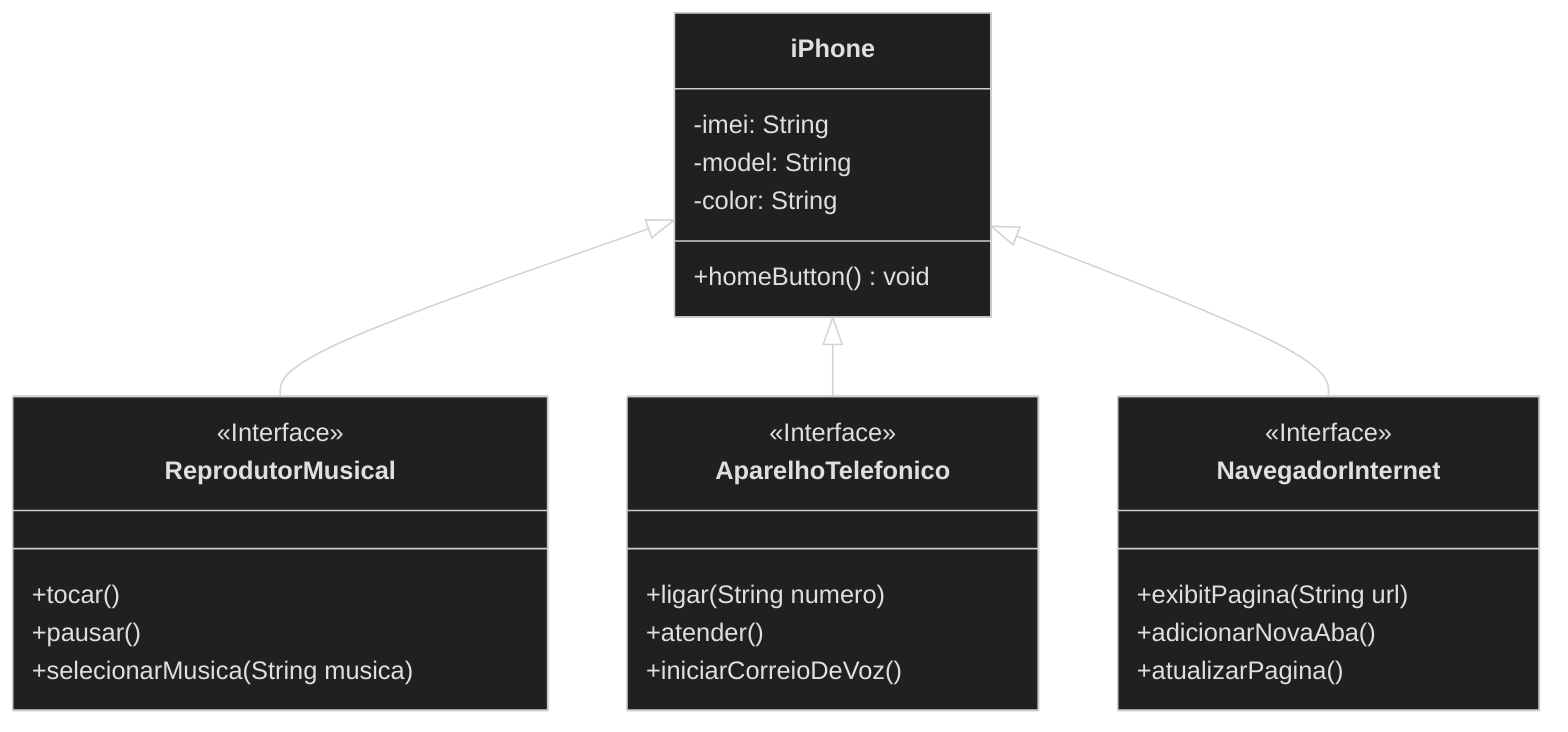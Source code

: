 ---
config:
  theme: dark
---
classDiagram
direction TB
    class ReprodutorMusical {
	    +tocar()
	    +pausar()
	    +selecionarMusica(String musica)
    }
    class AparelhoTelefonico {
	    +ligar(String numero)
	    +atender()
	    +iniciarCorreioDeVoz()
    }
    class NavegadorInternet {
	    +exibitPagina(String url)
	    +adicionarNovaAba()
	    +atualizarPagina()
    }
    class iPhone {
	    -imei: String
	    -model: String
	    -color: String
	    +homeButton() void
    }

	<<Interface>> ReprodutorMusical
	<<Interface>> AparelhoTelefonico
	<<Interface>> NavegadorInternet

    iPhone <|-- ReprodutorMusical
    iPhone <|-- AparelhoTelefonico
    iPhone <|-- NavegadorInternet